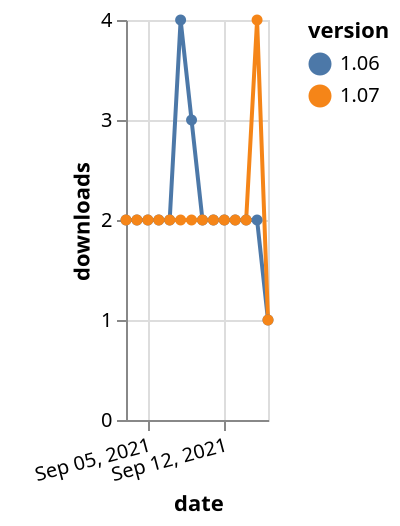 {"$schema": "https://vega.github.io/schema/vega-lite/v5.json", "description": "A simple bar chart with embedded data.", "data": {"values": [{"date": "2021-09-03", "total": 3503, "delta": 2, "version": "1.06"}, {"date": "2021-09-04", "total": 3505, "delta": 2, "version": "1.06"}, {"date": "2021-09-05", "total": 3507, "delta": 2, "version": "1.06"}, {"date": "2021-09-06", "total": 3509, "delta": 2, "version": "1.06"}, {"date": "2021-09-07", "total": 3511, "delta": 2, "version": "1.06"}, {"date": "2021-09-08", "total": 3515, "delta": 4, "version": "1.06"}, {"date": "2021-09-09", "total": 3518, "delta": 3, "version": "1.06"}, {"date": "2021-09-10", "total": 3520, "delta": 2, "version": "1.06"}, {"date": "2021-09-11", "total": 3522, "delta": 2, "version": "1.06"}, {"date": "2021-09-12", "total": 3524, "delta": 2, "version": "1.06"}, {"date": "2021-09-13", "total": 3526, "delta": 2, "version": "1.06"}, {"date": "2021-09-14", "total": 3528, "delta": 2, "version": "1.06"}, {"date": "2021-09-15", "total": 3530, "delta": 2, "version": "1.06"}, {"date": "2021-09-16", "total": 3531, "delta": 1, "version": "1.06"}, {"date": "2021-09-03", "total": 2293, "delta": 2, "version": "1.07"}, {"date": "2021-09-04", "total": 2295, "delta": 2, "version": "1.07"}, {"date": "2021-09-05", "total": 2297, "delta": 2, "version": "1.07"}, {"date": "2021-09-06", "total": 2299, "delta": 2, "version": "1.07"}, {"date": "2021-09-07", "total": 2301, "delta": 2, "version": "1.07"}, {"date": "2021-09-08", "total": 2303, "delta": 2, "version": "1.07"}, {"date": "2021-09-09", "total": 2305, "delta": 2, "version": "1.07"}, {"date": "2021-09-10", "total": 2307, "delta": 2, "version": "1.07"}, {"date": "2021-09-11", "total": 2309, "delta": 2, "version": "1.07"}, {"date": "2021-09-12", "total": 2311, "delta": 2, "version": "1.07"}, {"date": "2021-09-13", "total": 2313, "delta": 2, "version": "1.07"}, {"date": "2021-09-14", "total": 2315, "delta": 2, "version": "1.07"}, {"date": "2021-09-15", "total": 2319, "delta": 4, "version": "1.07"}, {"date": "2021-09-16", "total": 2320, "delta": 1, "version": "1.07"}]}, "width": "container", "mark": {"type": "line", "point": {"filled": true}}, "encoding": {"x": {"field": "date", "type": "temporal", "timeUnit": "yearmonthdate", "title": "date", "axis": {"labelAngle": -15}}, "y": {"field": "delta", "type": "quantitative", "title": "downloads"}, "color": {"field": "version", "type": "nominal"}, "tooltip": {"field": "delta"}}}